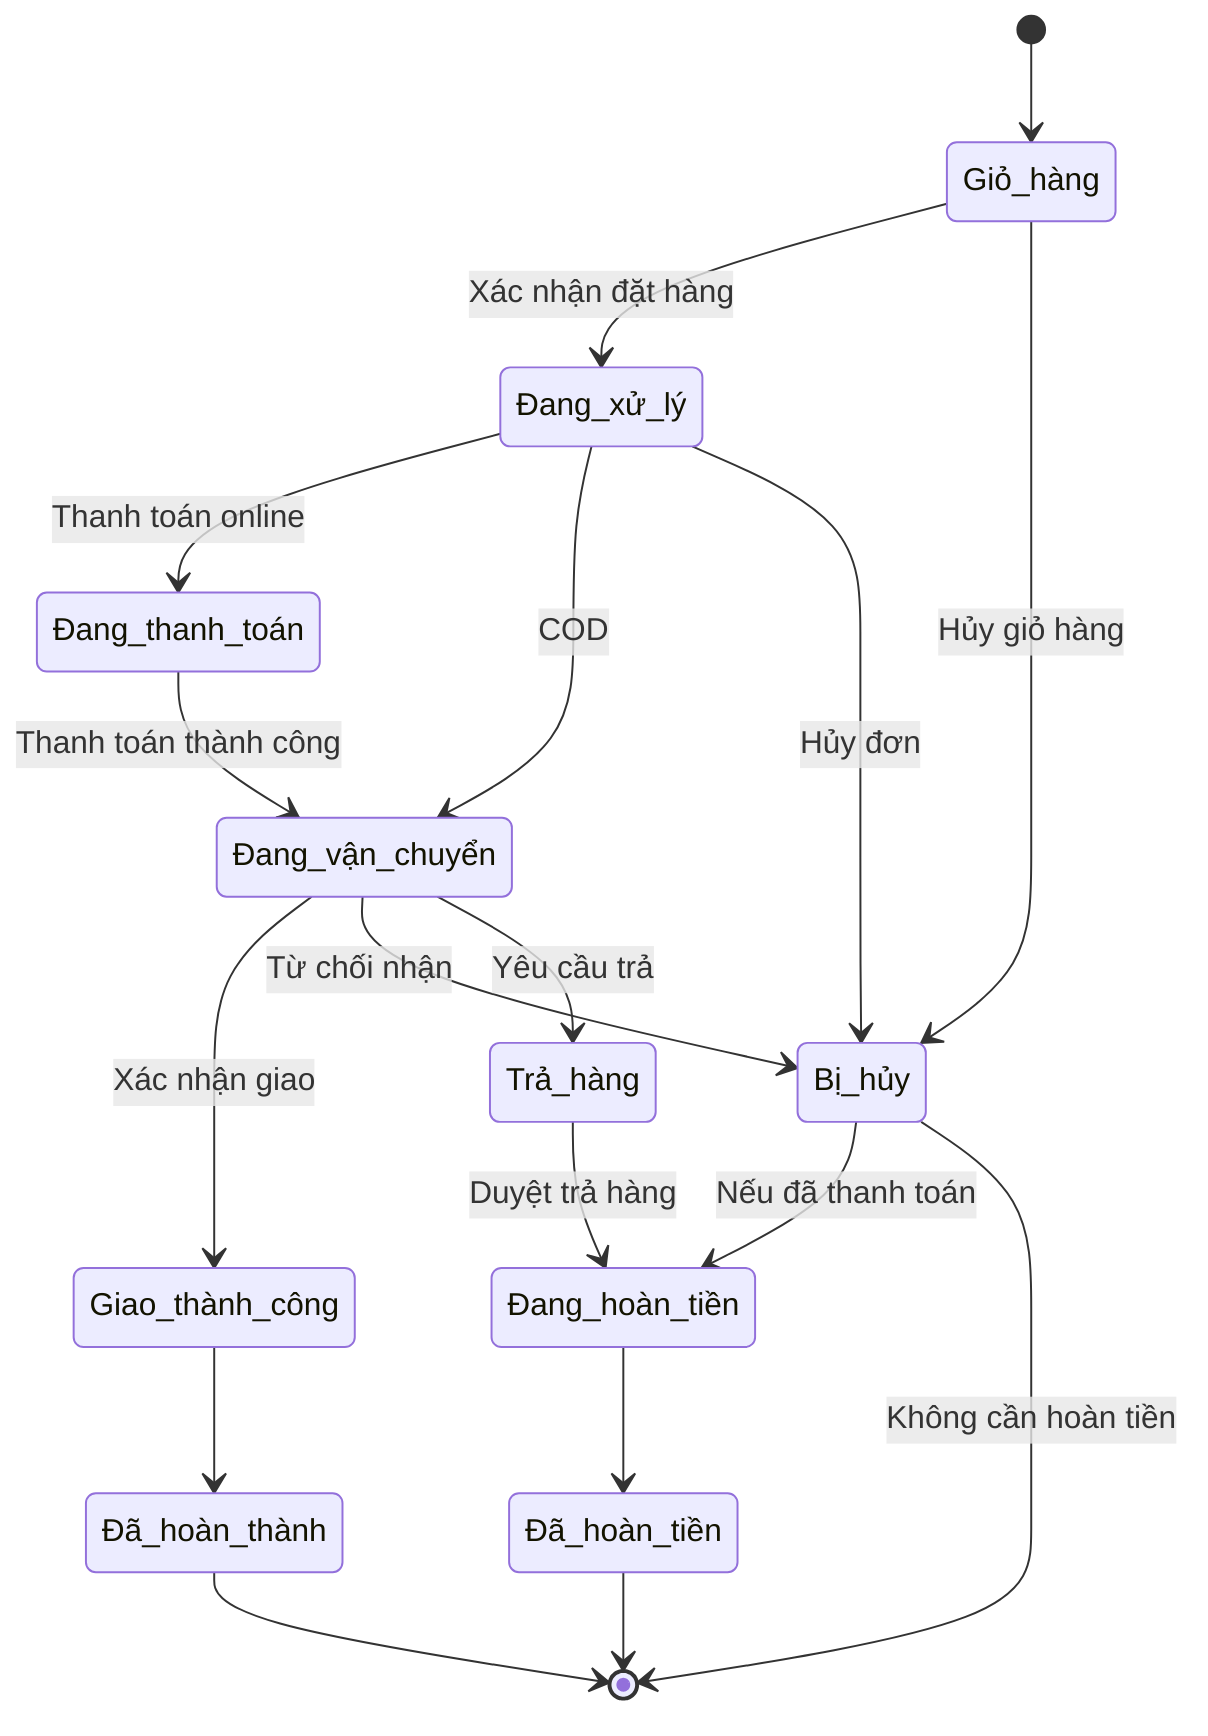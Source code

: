 stateDiagram-v2
    [*] --> Giỏ_hàng
    Giỏ_hàng --> Đang_xử_lý: Xác nhận đặt hàng
    Giỏ_hàng --> Bị_hủy: Hủy giỏ hàng
    
    Đang_xử_lý --> Đang_thanh_toán: Thanh toán online
    Đang_xử_lý --> Đang_vận_chuyển: COD
    Đang_xử_lý --> Bị_hủy: Hủy đơn
    
    Đang_thanh_toán --> Đang_vận_chuyển: Thanh toán thành công
    
    Đang_vận_chuyển --> Giao_thành_công: Xác nhận giao
    Đang_vận_chuyển --> Bị_hủy: Từ chối nhận
    Đang_vận_chuyển --> Trả_hàng: Yêu cầu trả
    
    Giao_thành_công --> Đã_hoàn_thành
    
    Trả_hàng --> Đang_hoàn_tiền: Duyệt trả hàng
    Bị_hủy --> Đang_hoàn_tiền: Nếu đã thanh toán
    
    Đang_hoàn_tiền --> Đã_hoàn_tiền
    
    Đã_hoàn_thành --> [*]
    Đã_hoàn_tiền --> [*]
    Bị_hủy --> [*]: Không cần hoàn tiền